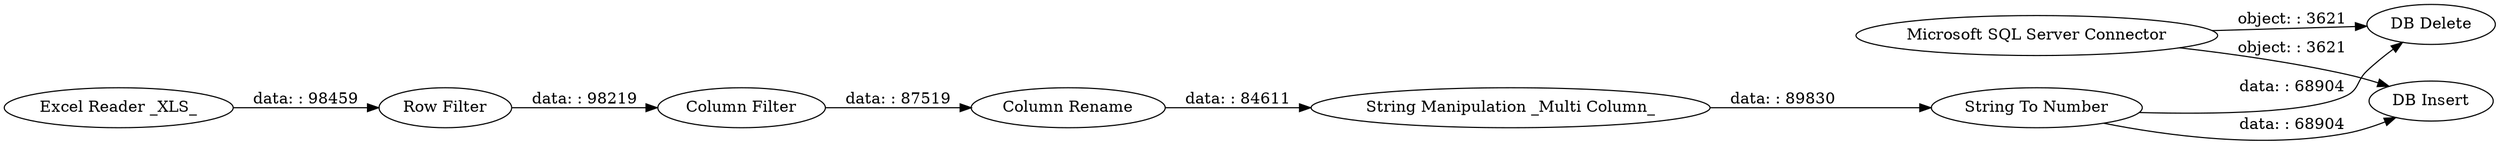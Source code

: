 digraph {
	"480647617084074223_12" [label="String Manipulation _Multi Column_"]
	"480647617084074223_8" [label="DB Delete"]
	"480647617084074223_5" [label="Column Rename"]
	"480647617084074223_1" [label="Excel Reader _XLS_"]
	"480647617084074223_9" [label="Column Filter"]
	"480647617084074223_2" [label="Row Filter"]
	"480647617084074223_7" [label="DB Insert"]
	"480647617084074223_3" [label="Microsoft SQL Server Connector"]
	"480647617084074223_6" [label="String To Number"]
	"480647617084074223_9" -> "480647617084074223_5" [label="data: : 87519"]
	"480647617084074223_6" -> "480647617084074223_7" [label="data: : 68904"]
	"480647617084074223_3" -> "480647617084074223_8" [label="object: : 3621"]
	"480647617084074223_2" -> "480647617084074223_9" [label="data: : 98219"]
	"480647617084074223_3" -> "480647617084074223_7" [label="object: : 3621"]
	"480647617084074223_1" -> "480647617084074223_2" [label="data: : 98459"]
	"480647617084074223_12" -> "480647617084074223_6" [label="data: : 89830"]
	"480647617084074223_6" -> "480647617084074223_8" [label="data: : 68904"]
	"480647617084074223_5" -> "480647617084074223_12" [label="data: : 84611"]
	rankdir=LR
}
